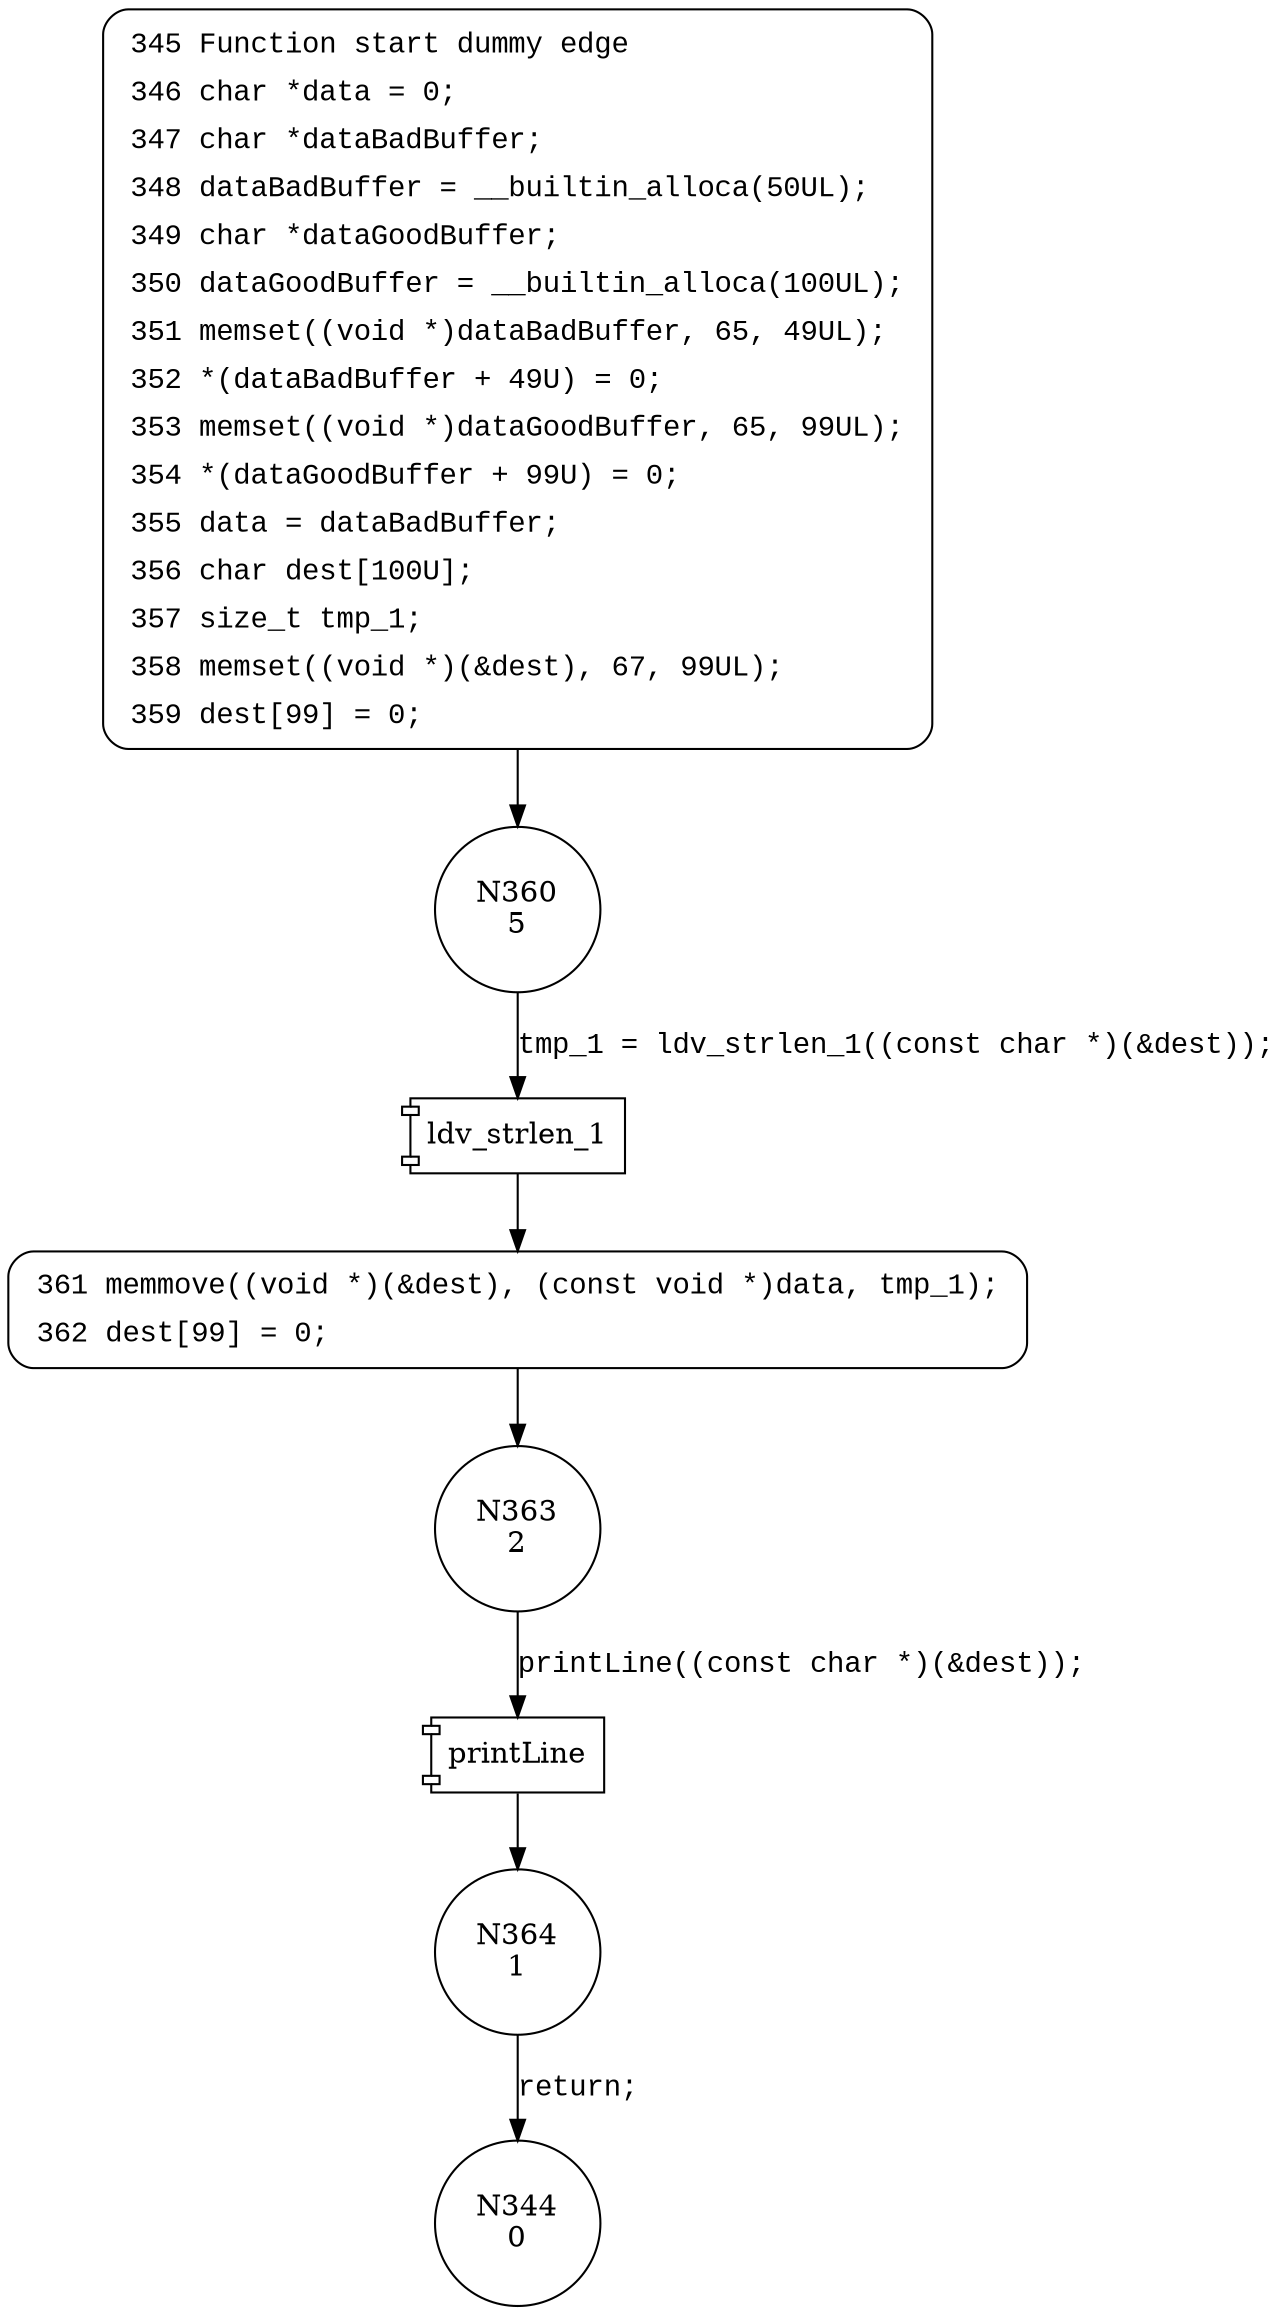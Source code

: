 digraph CWE126_Buffer_Overread__char_alloca_memmove_01_bad {
360 [shape="circle" label="N360\n5"]
361 [shape="circle" label="N361\n4"]
363 [shape="circle" label="N363\n2"]
364 [shape="circle" label="N364\n1"]
344 [shape="circle" label="N344\n0"]
345 [style="filled,bold" penwidth="1" fillcolor="white" fontname="Courier New" shape="Mrecord" label=<<table border="0" cellborder="0" cellpadding="3" bgcolor="white"><tr><td align="right">345</td><td align="left">Function start dummy edge</td></tr><tr><td align="right">346</td><td align="left">char *data = 0;</td></tr><tr><td align="right">347</td><td align="left">char *dataBadBuffer;</td></tr><tr><td align="right">348</td><td align="left">dataBadBuffer = __builtin_alloca(50UL);</td></tr><tr><td align="right">349</td><td align="left">char *dataGoodBuffer;</td></tr><tr><td align="right">350</td><td align="left">dataGoodBuffer = __builtin_alloca(100UL);</td></tr><tr><td align="right">351</td><td align="left">memset((void *)dataBadBuffer, 65, 49UL);</td></tr><tr><td align="right">352</td><td align="left">*(dataBadBuffer + 49U) = 0;</td></tr><tr><td align="right">353</td><td align="left">memset((void *)dataGoodBuffer, 65, 99UL);</td></tr><tr><td align="right">354</td><td align="left">*(dataGoodBuffer + 99U) = 0;</td></tr><tr><td align="right">355</td><td align="left">data = dataBadBuffer;</td></tr><tr><td align="right">356</td><td align="left">char dest[100U];</td></tr><tr><td align="right">357</td><td align="left">size_t tmp_1;</td></tr><tr><td align="right">358</td><td align="left">memset((void *)(&amp;dest), 67, 99UL);</td></tr><tr><td align="right">359</td><td align="left">dest[99] = 0;</td></tr></table>>]
345 -> 360[label=""]
361 [style="filled,bold" penwidth="1" fillcolor="white" fontname="Courier New" shape="Mrecord" label=<<table border="0" cellborder="0" cellpadding="3" bgcolor="white"><tr><td align="right">361</td><td align="left">memmove((void *)(&amp;dest), (const void *)data, tmp_1);</td></tr><tr><td align="right">362</td><td align="left">dest[99] = 0;</td></tr></table>>]
361 -> 363[label=""]
100034 [shape="component" label="ldv_strlen_1"]
360 -> 100034 [label="tmp_1 = ldv_strlen_1((const char *)(&dest));" fontname="Courier New"]
100034 -> 361 [label="" fontname="Courier New"]
100035 [shape="component" label="printLine"]
363 -> 100035 [label="printLine((const char *)(&dest));" fontname="Courier New"]
100035 -> 364 [label="" fontname="Courier New"]
364 -> 344 [label="return;" fontname="Courier New"]
}
